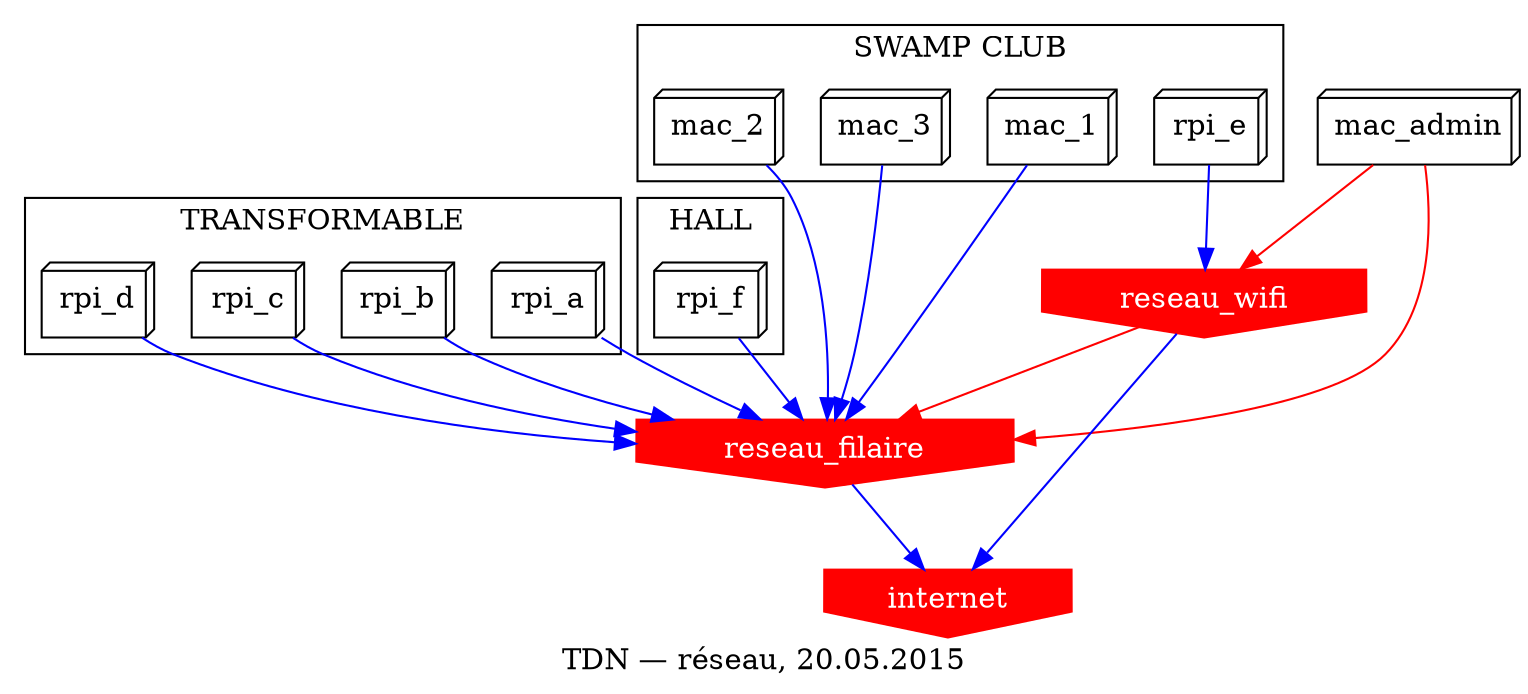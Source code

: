 digraph {

	label="TDN — réseau, 20.05.2015"
	edge[fontsize=10, color="blue"]
	#nodesep=.4
	#rankdir=LR;

	subgraph devices{

		node[shape="box3d" ]
		
		mac_1 
		mac_2
		mac_3

		rpi_a # gui
		rpi_b # gui
		rpi_c # gui
		rpi_d # ensad

		rpi_e # benoit
		rpi_f # benoit

##		rpi_g # NA

		mac_admin

	}

	subgraph network {
		node[shape="invhouse" style="filled" color="red" fontcolor="white" ]
		
		reseau_filaire
		reseau_wifi
		internet
	}
	subgraph cluster_swamp {

		label="SWAMP CLUB"

		mac_1 mac_2 mac_3 
		rpi_e
	}

 		
	subgraph cluster_transfo {
		label="TRANSFORMABLE"

		rpi_d rpi_c rpi_a rpi_b
	}

	subgraph cluster_hall{

		label="HALL"
		rpi_f

	}

	 {mac_1, mac_2, mac_3, rpi_a, rpi_b, rpi_c, rpi_d, rpi_f} -> reseau_filaire

	 reseau_filaire ->  internet
	 rpi_e -> reseau_wifi
	 reseau_wifi -> internet

	edge[fontsize=10, color="red"]

		mac_admin -> reseau_wifi -> reseau_filaire 
	 	mac_admin -> reseau_filaire

}